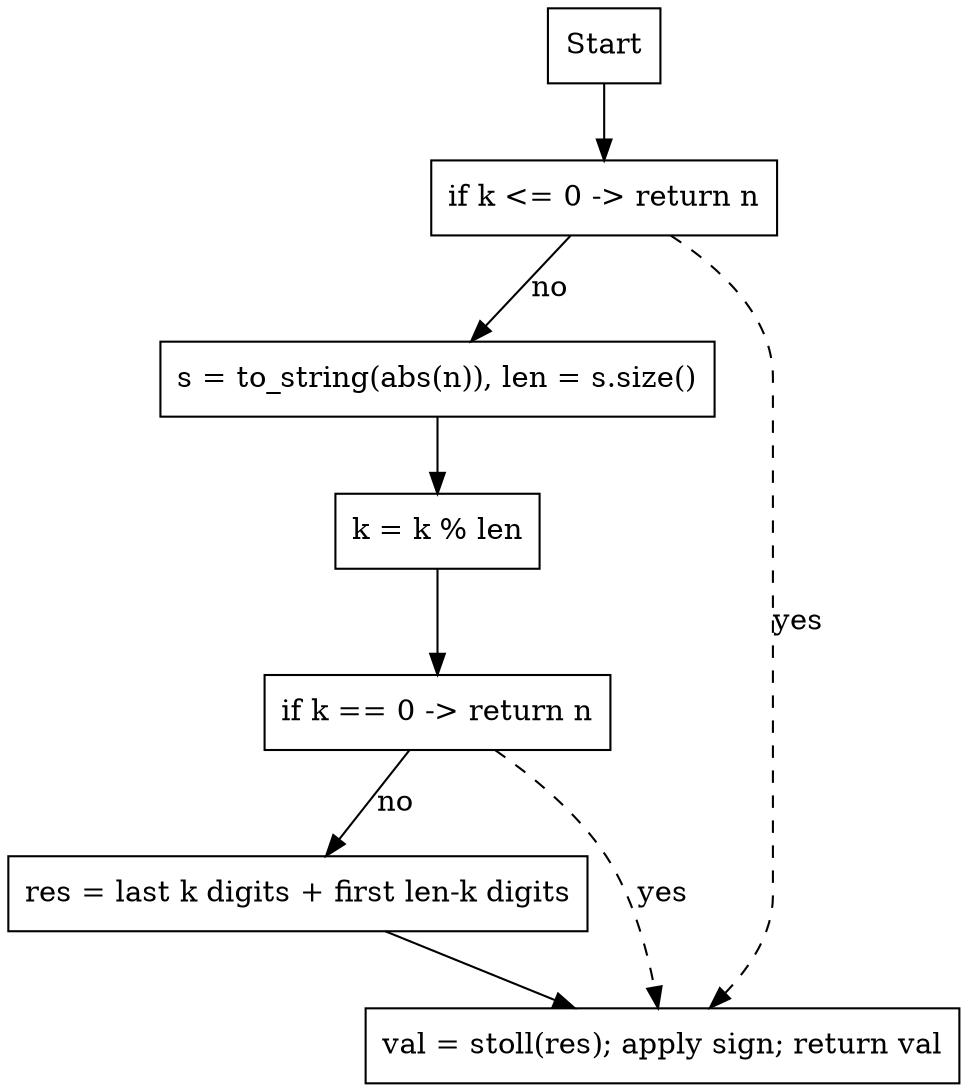 digraph Cyclic_Clean {
  node [shape=box];
  Start [label="Start"];
  CheckK [label="if k <= 0 -> return n"];
  ToStr [label="s = to_string(abs(n)), len = s.size()"];
  ModK [label="k = k % len"];
  CheckZero [label="if k == 0 -> return n"];
  Build [label="res = last k digits + first len-k digits"];
  Convert [label="val = stoll(res); apply sign; return val"];
  Start -> CheckK;
  CheckK -> ToStr [label="no"];
  CheckK -> Convert [label="yes", style=dashed];
  ToStr -> ModK -> CheckZero;
  CheckZero -> Build [label="no"];
  CheckZero -> Convert [label="yes", style=dashed];
  Build -> Convert;
}

